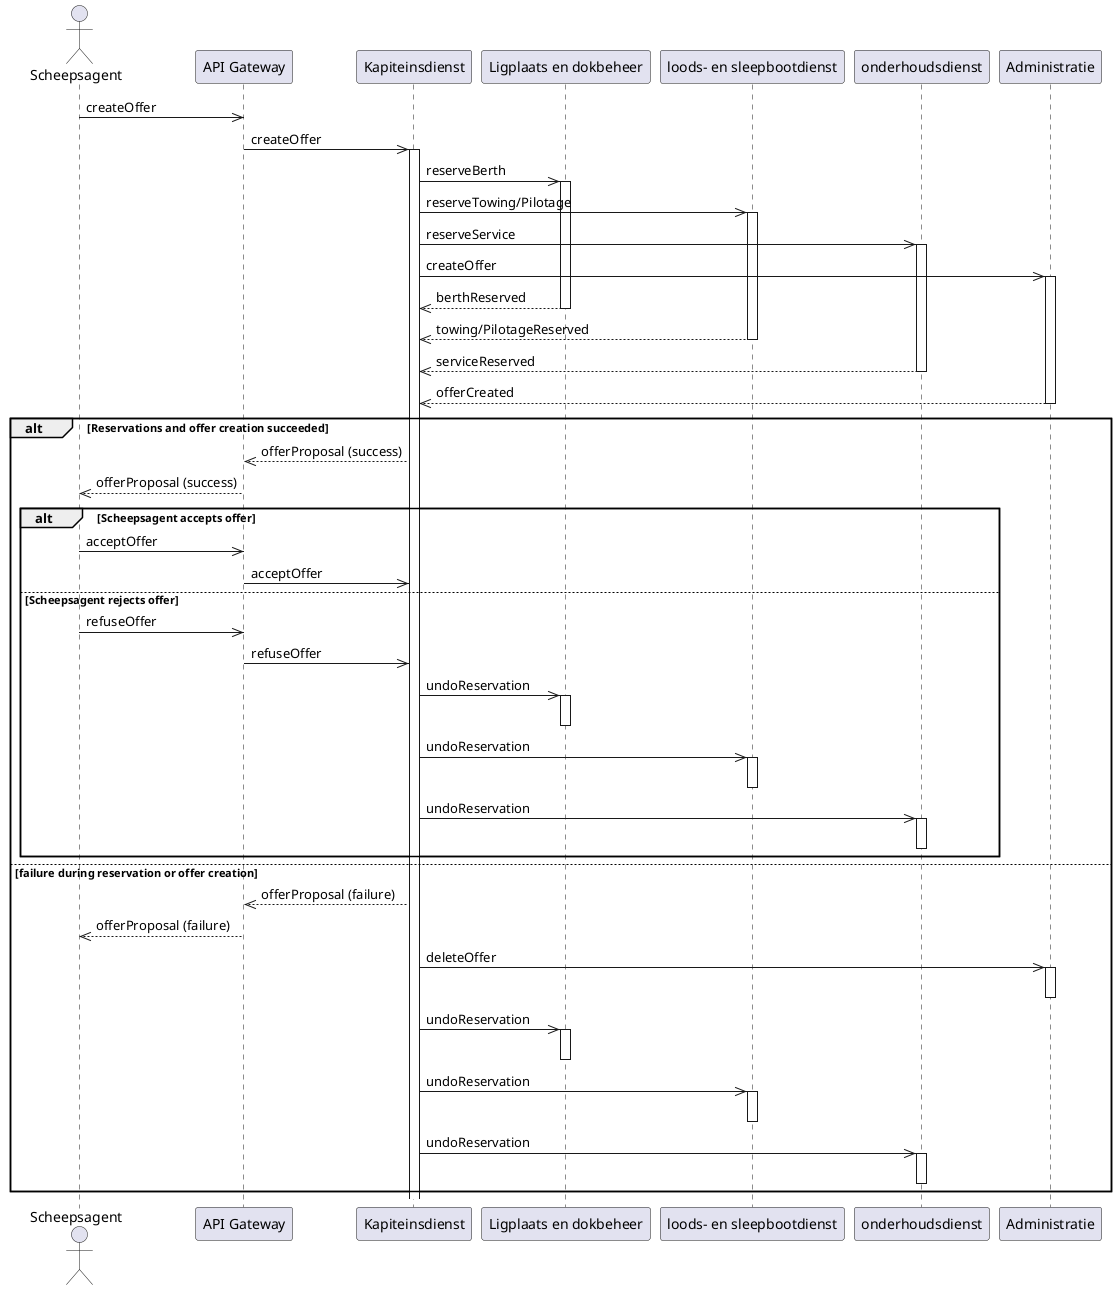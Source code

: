 @startuml aanmelding van een binnenvaart

actor Scheepsagent
Scheepsagent ->> "API Gateway": createOffer
"API Gateway" ->> Kapiteinsdienst: createOffer
activate Kapiteinsdienst

Kapiteinsdienst ->> "Ligplaats en dokbeheer": reserveBerth
activate "Ligplaats en dokbeheer"
Kapiteinsdienst ->> "loods- en sleepbootdienst": reserveTowing/Pilotage
activate "loods- en sleepbootdienst"
Kapiteinsdienst ->> onderhoudsdienst: reserveService
activate "onderhoudsdienst"
Kapiteinsdienst ->> Administratie: createOffer
activate "Administratie"

Kapiteinsdienst <<-- "Ligplaats en dokbeheer": berthReserved
deactivate "Ligplaats en dokbeheer"
Kapiteinsdienst <<-- "loods- en sleepbootdienst": towing/PilotageReserved
deactivate "loods- en sleepbootdienst"
Kapiteinsdienst <<-- onderhoudsdienst: serviceReserved
deactivate "onderhoudsdienst"
Kapiteinsdienst <<-- Administratie: offerCreated
deactivate "Administratie"



alt Reservations and offer creation succeeded
    Kapiteinsdienst -->> "API Gateway": offerProposal (success)
    "API Gateway" -->> Scheepsagent: offerProposal (success)

    

    alt Scheepsagent accepts offer
        Scheepsagent ->> "API Gateway": acceptOffer
        "API Gateway" ->> Kapiteinsdienst: acceptOffer
        
    else Scheepsagent rejects offer
        Scheepsagent ->> "API Gateway": refuseOffer
        "API Gateway" ->> Kapiteinsdienst: refuseOffer
        Kapiteinsdienst ->> "Ligplaats en dokbeheer": undoReservation
        activate "Ligplaats en dokbeheer"
        deactivate "Ligplaats en dokbeheer"
        Kapiteinsdienst ->> "loods- en sleepbootdienst": undoReservation
        activate "loods- en sleepbootdienst"
        deactivate "loods- en sleepbootdienst"
        Kapiteinsdienst ->> "onderhoudsdienst": undoReservation
        activate "onderhoudsdienst"
        deactivate "onderhoudsdienst"
    end

else failure during reservation or offer creation
    Kapiteinsdienst -->> "API Gateway": offerProposal (failure)
    "API Gateway" -->> Scheepsagent: offerProposal (failure)
    
    Kapiteinsdienst ->> "Administratie": deleteOffer
    activate "Administratie"
    deactivate "Administratie"
    Kapiteinsdienst ->> "Ligplaats en dokbeheer": undoReservation
    activate "Ligplaats en dokbeheer"
    deactivate "Ligplaats en dokbeheer"
    Kapiteinsdienst ->> "loods- en sleepbootdienst": undoReservation
    activate "loods- en sleepbootdienst"
    deactivate "loods- en sleepbootdienst"
    Kapiteinsdienst ->> "onderhoudsdienst": undoReservation
    activate "onderhoudsdienst"
    deactivate "onderhoudsdienst"
end


@enduml